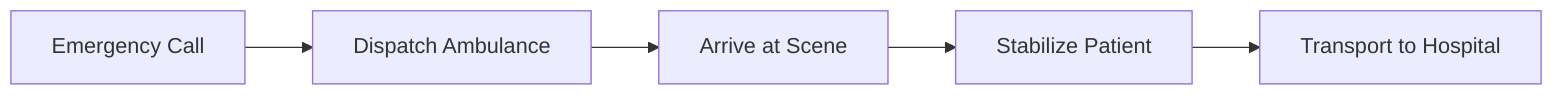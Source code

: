 flowchart LR
    Emergency[Emergency Call] --> Dispatch[Dispatch Ambulance]
    Dispatch --> Scene[Arrive at Scene]
    Scene --> Stabilize[Stabilize Patient]
    Stabilize --> Transport[Transport to Hospital]